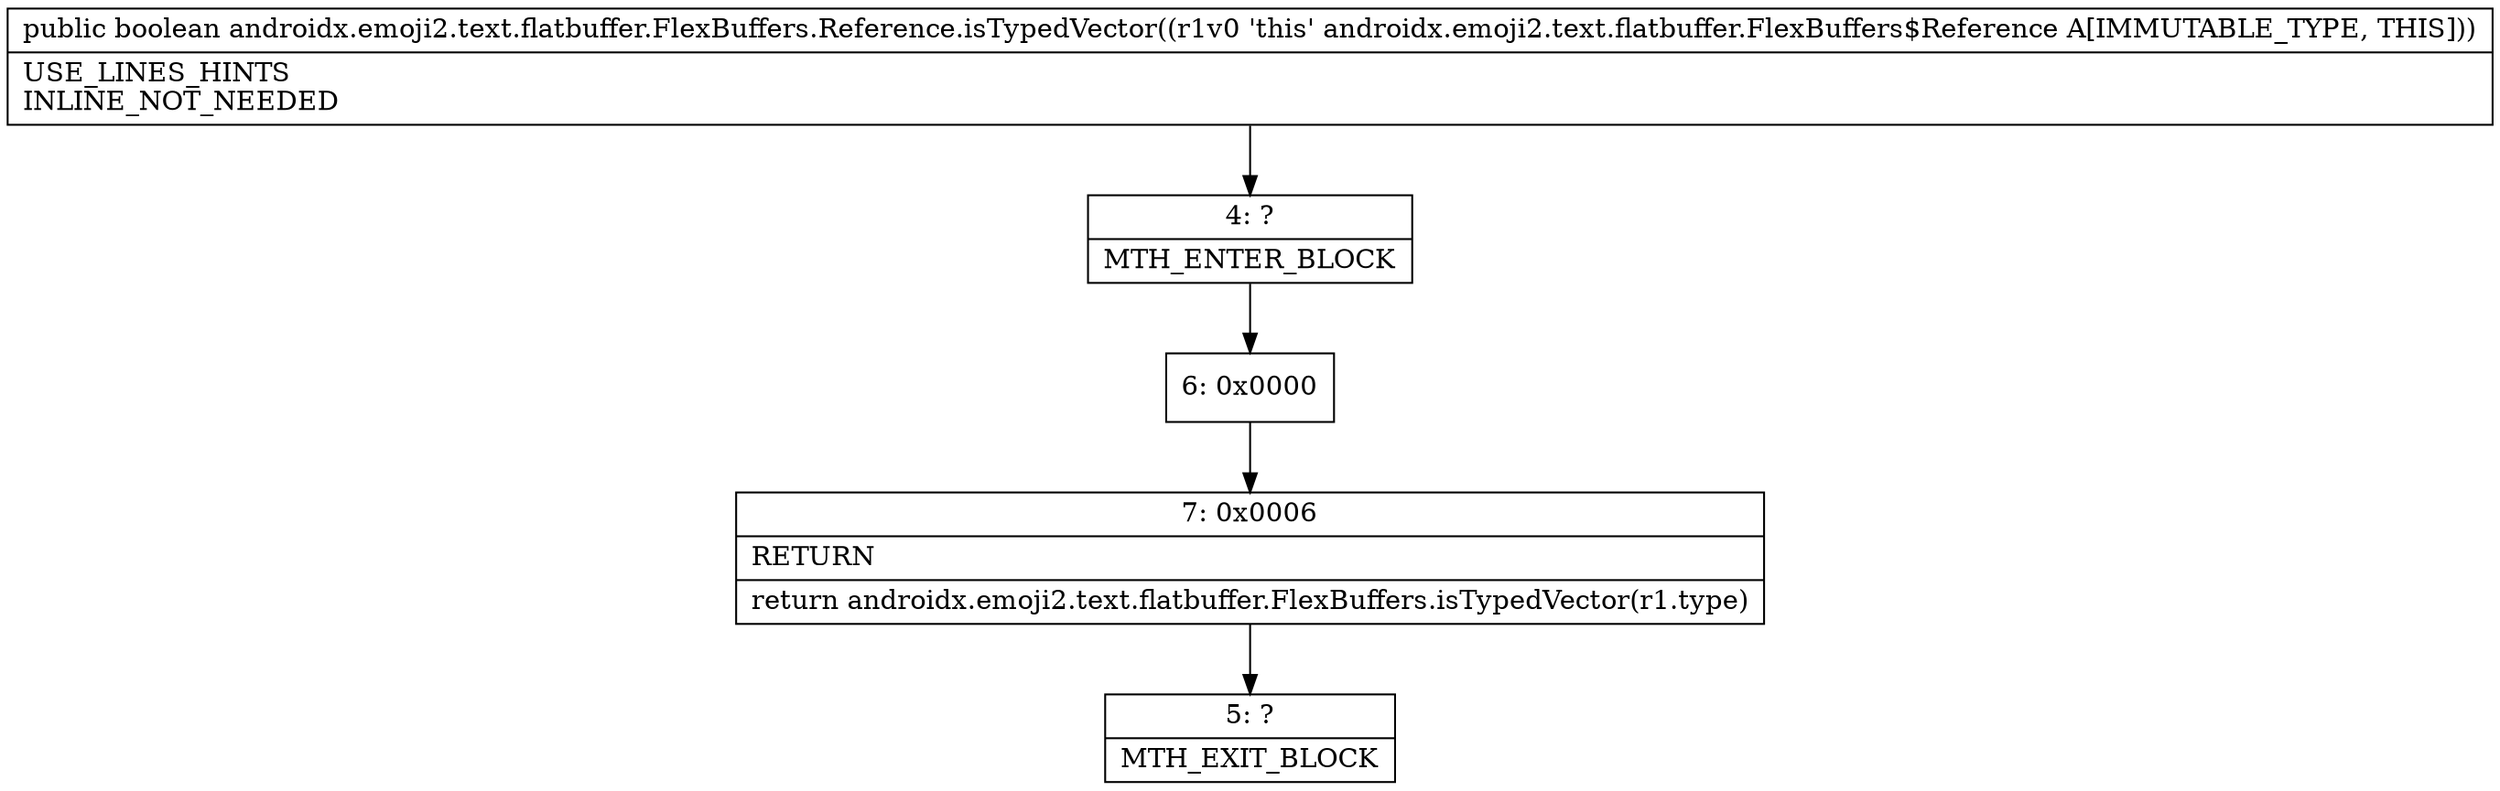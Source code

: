 digraph "CFG forandroidx.emoji2.text.flatbuffer.FlexBuffers.Reference.isTypedVector()Z" {
Node_4 [shape=record,label="{4\:\ ?|MTH_ENTER_BLOCK\l}"];
Node_6 [shape=record,label="{6\:\ 0x0000}"];
Node_7 [shape=record,label="{7\:\ 0x0006|RETURN\l|return androidx.emoji2.text.flatbuffer.FlexBuffers.isTypedVector(r1.type)\l}"];
Node_5 [shape=record,label="{5\:\ ?|MTH_EXIT_BLOCK\l}"];
MethodNode[shape=record,label="{public boolean androidx.emoji2.text.flatbuffer.FlexBuffers.Reference.isTypedVector((r1v0 'this' androidx.emoji2.text.flatbuffer.FlexBuffers$Reference A[IMMUTABLE_TYPE, THIS]))  | USE_LINES_HINTS\lINLINE_NOT_NEEDED\l}"];
MethodNode -> Node_4;Node_4 -> Node_6;
Node_6 -> Node_7;
Node_7 -> Node_5;
}

